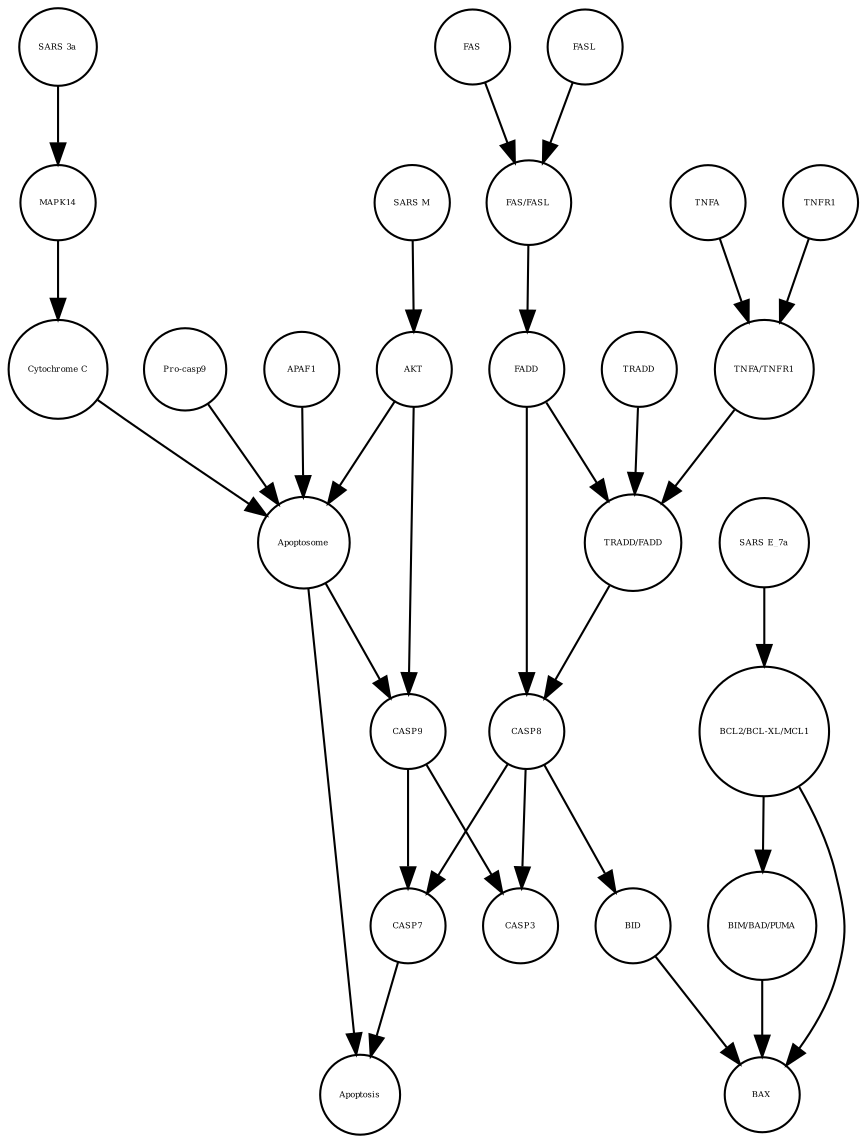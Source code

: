 strict digraph  {
CASP7 [annotation="", bipartite=0, cls=macromolecule, fontsize=4, label=CASP7, shape=circle];
Apoptosis [annotation="", bipartite=0, cls=phenotype, fontsize=4, label=Apoptosis, shape=circle];
Apoptosome [annotation="", bipartite=0, cls=complex, fontsize=4, label=Apoptosome, shape=circle];
MAPK14 [annotation="", bipartite=0, cls=macromolecule, fontsize=4, label=MAPK14, shape=circle];
BID [annotation="", bipartite=0, cls=macromolecule, fontsize=4, label=BID, shape=circle];
AKT [annotation="", bipartite=0, cls=macromolecule, fontsize=4, label=AKT, shape=circle];
TRADD [annotation="", bipartite=0, cls=macromolecule, fontsize=4, label=TRADD, shape=circle];
CASP9 [annotation="", bipartite=0, cls=macromolecule, fontsize=4, label=CASP9, shape=circle];
APAF1 [annotation="", bipartite=0, cls=macromolecule, fontsize=4, label=APAF1, shape=circle];
"FAS/FASL" [annotation="", bipartite=0, cls=complex, fontsize=4, label="FAS/FASL", shape=circle];
FASL [annotation="", bipartite=0, cls=macromolecule, fontsize=4, label=FASL, shape=circle];
"Pro-casp9" [annotation="", bipartite=0, cls=macromolecule, fontsize=4, label="Pro-casp9", shape=circle];
"SARS E_7a" [annotation="", bipartite=0, cls=macromolecule, fontsize=4, label="SARS E_7a", shape=circle];
FAS [annotation="", bipartite=0, cls=macromolecule, fontsize=4, label=FAS, shape=circle];
"TRADD/FADD" [annotation="", bipartite=0, cls=complex, fontsize=4, label="TRADD/FADD", shape=circle];
CASP8 [annotation="", bipartite=0, cls=macromolecule, fontsize=4, label=CASP8, shape=circle];
BAX [annotation="", bipartite=0, cls=macromolecule, fontsize=4, label=BAX, shape=circle];
CASP3 [annotation="", bipartite=0, cls=macromolecule, fontsize=4, label=CASP3, shape=circle];
"TNFA/TNFR1" [annotation="", bipartite=0, cls=complex, fontsize=4, label="TNFA/TNFR1", shape=circle];
"SARS M" [annotation="", bipartite=0, cls=macromolecule, fontsize=4, label="SARS M", shape=circle];
"SARS 3a" [annotation="", bipartite=0, cls=macromolecule, fontsize=4, label="SARS 3a", shape=circle];
TNFA [annotation="", bipartite=0, cls=macromolecule, fontsize=4, label=TNFA, shape=circle];
"Cytochrome C" [annotation="", bipartite=0, cls=macromolecule, fontsize=4, label="Cytochrome C", shape=circle];
"BIM/BAD/PUMA" [annotation="", bipartite=0, cls=complex, fontsize=4, label="BIM/BAD/PUMA", shape=circle];
TNFR1 [annotation="", bipartite=0, cls=macromolecule, fontsize=4, label=TNFR1, shape=circle];
FADD [annotation="", bipartite=0, cls=macromolecule, fontsize=4, label=FADD, shape=circle];
"BCL2/BCL-XL/MCL1" [annotation="", bipartite=0, cls=complex, fontsize=4, label="BCL2/BCL-XL/MCL1", shape=circle];
CASP7 -> Apoptosis  [annotation="", interaction_type=stimulation];
Apoptosome -> Apoptosis  [annotation="", interaction_type=stimulation];
Apoptosome -> CASP9  [annotation="urn_miriam_kegg.pathway_hsa04210", interaction_type=catalysis];
MAPK14 -> "Cytochrome C"  [annotation="urn_miriam_kegg.pathway_hsa04210|urn_miriam_pubmed_31226023", interaction_type=catalysis];
BID -> BAX  [annotation=urn_miriam_pubmed_31226023, interaction_type=catalysis];
AKT -> CASP9  [annotation="urn_miriam_kegg.pathway_hsa04210", interaction_type=inhibition];
AKT -> Apoptosome  [annotation="urn_miriam_kegg.pathway_hsa04210", interaction_type=inhibition];
TRADD -> "TRADD/FADD"  [annotation="", interaction_type=production];
CASP9 -> CASP3  [annotation="urn_miriam_kegg.pathway_hsa04210", interaction_type=catalysis];
CASP9 -> CASP7  [annotation="urn_miriam_kegg.pathway_hsa04210", interaction_type=catalysis];
APAF1 -> Apoptosome  [annotation="", interaction_type=production];
"FAS/FASL" -> FADD  [annotation="urn_miriam_kegg.pathway_hsa04210", interaction_type=catalysis];
FASL -> "FAS/FASL"  [annotation="", interaction_type=production];
"Pro-casp9" -> Apoptosome  [annotation="", interaction_type=production];
"SARS E_7a" -> "BCL2/BCL-XL/MCL1"  [annotation="", interaction_type=inhibition];
FAS -> "FAS/FASL"  [annotation="", interaction_type=production];
"TRADD/FADD" -> CASP8  [annotation="urn_miriam_kegg.pathway_hsa04210", interaction_type=catalysis];
CASP8 -> BID  [annotation="urn_miriam_kegg.pathway_hsa04210", interaction_type=catalysis];
CASP8 -> CASP3  [annotation="urn_miriam_kegg.pathway_hsa04210", interaction_type=catalysis];
CASP8 -> CASP7  [annotation="urn_miriam_kegg.pathway_hsa04210", interaction_type=catalysis];
"TNFA/TNFR1" -> "TRADD/FADD"  [annotation="urn_miriam_kegg.pathway_hsa04210", interaction_type=catalysis];
"SARS M" -> AKT  [annotation=urn_miriam_pubmed_31226023, interaction_type=inhibition];
"SARS 3a" -> MAPK14  [annotation=urn_miriam_pubmed_31226023, interaction_type=catalysis];
TNFA -> "TNFA/TNFR1"  [annotation="", interaction_type=production];
"Cytochrome C" -> Apoptosome  [annotation="", interaction_type=production];
"BIM/BAD/PUMA" -> BAX  [annotation=urn_miriam_pubmed_31226023, interaction_type=catalysis];
TNFR1 -> "TNFA/TNFR1"  [annotation="", interaction_type=production];
FADD -> CASP8  [annotation="urn_miriam_kegg.pathway_hsa04210", interaction_type=catalysis];
FADD -> "TRADD/FADD"  [annotation="", interaction_type=production];
"BCL2/BCL-XL/MCL1" -> BAX  [annotation=urn_miriam_pubmed_31226023, interaction_type=inhibition];
"BCL2/BCL-XL/MCL1" -> "BIM/BAD/PUMA"  [annotation="", interaction_type=inhibition];
}
